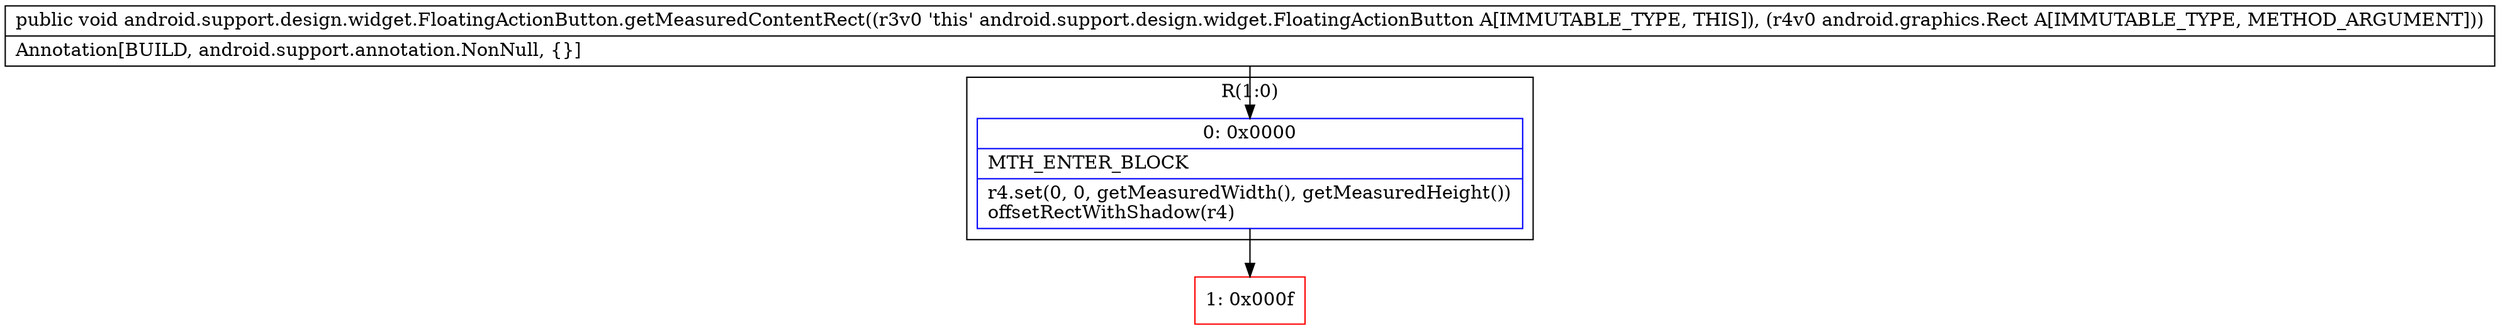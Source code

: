 digraph "CFG forandroid.support.design.widget.FloatingActionButton.getMeasuredContentRect(Landroid\/graphics\/Rect;)V" {
subgraph cluster_Region_908665438 {
label = "R(1:0)";
node [shape=record,color=blue];
Node_0 [shape=record,label="{0\:\ 0x0000|MTH_ENTER_BLOCK\l|r4.set(0, 0, getMeasuredWidth(), getMeasuredHeight())\loffsetRectWithShadow(r4)\l}"];
}
Node_1 [shape=record,color=red,label="{1\:\ 0x000f}"];
MethodNode[shape=record,label="{public void android.support.design.widget.FloatingActionButton.getMeasuredContentRect((r3v0 'this' android.support.design.widget.FloatingActionButton A[IMMUTABLE_TYPE, THIS]), (r4v0 android.graphics.Rect A[IMMUTABLE_TYPE, METHOD_ARGUMENT]))  | Annotation[BUILD, android.support.annotation.NonNull, \{\}]\l}"];
MethodNode -> Node_0;
Node_0 -> Node_1;
}

